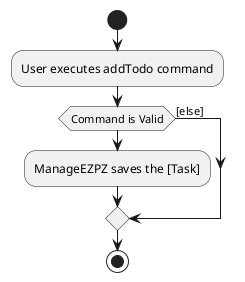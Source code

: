 @startuml
start
:User executes addTodo command;

'Since the beta syntax does not support placing the condition outside the
'diamond we place it as the true branch instead.
if (Command is Valid)
    :ManageEZPZ saves the [Task];
else ([else])
endif
stop
@enduml
